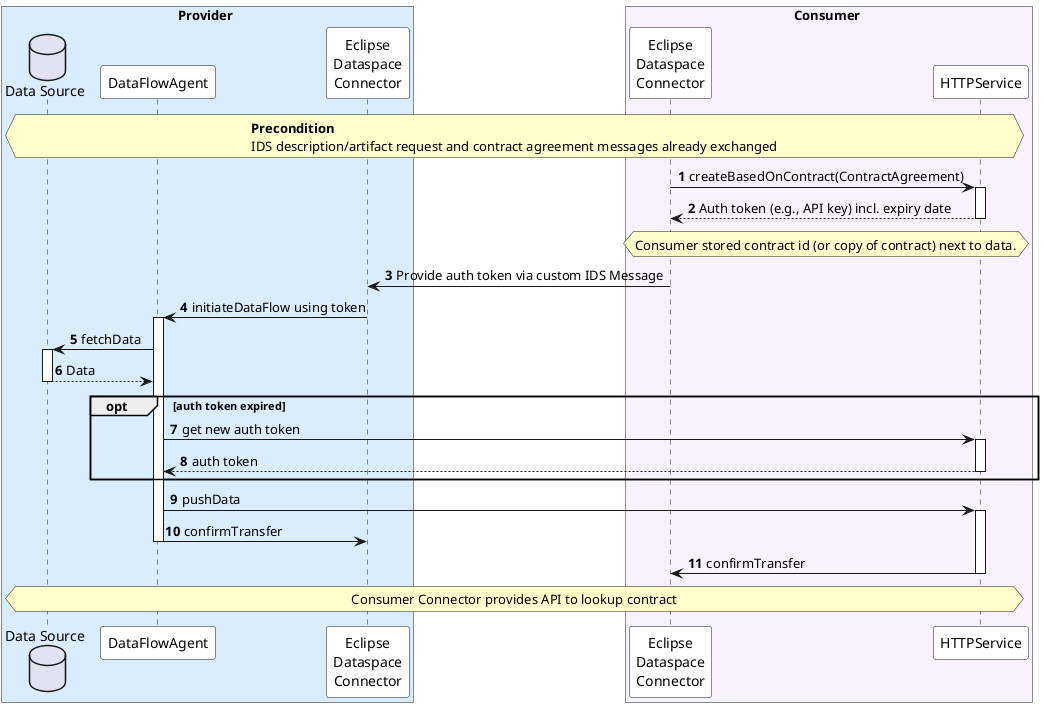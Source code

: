 '
'  Copyright (c) 2021 SAP SE
'
'  This program and the accompanying materials are made available under the
'  terms of the Apache License, Version 2.0 which is available at
'  https://www.apache.org/licenses/LICENSE-2.0
'
'  SPDX-License-Identifier: Apache-2.0
'
'  Contributors:
'       SAP SE - Initial Draft
'
'

@startuml

skinParam NoteBackgroundColor WhiteSmoke
skinParam NoteFontColor Black
skinParam ParticipantBackgroundColor WhiteSmoke
skinParam ActorBackgroundColor WhiteSmoke
skinParam AgentBackgroundColor White
skinParam AgentBorderColor SkyBlue
skinparam shadowing false

!define ConsumerColor f8f2ff
!define ProviderColor d9edff
!define WarningColor Business
!define LeadColor Technology

autonumber

box Provider #ProviderColor
    database ProviderDB as "Data Source"
    participant DataFlowAgent #white
    participant ConnectorProvider as "Eclipse\nDataspace\nConnector" #white
end box

box Consumer #ConsumerColor
    participant ConnectorConsumer as "Eclipse\nDataspace\nConnector" #white
    participant HTTPService #white
end box

hnote over ProviderDB, HTTPService #Business
**Precondition**
IDS description/artifact request and contract agreement messages already exchanged
end note

ConnectorConsumer -> HTTPService ++ : createBasedOnContract(ContractAgreement)
return Auth token (e.g., API key) incl. expiry date

hnote over ConnectorConsumer, HTTPService #Business
Consumer stored contract id (or copy of contract) next to data.
end note

ConnectorConsumer -> ConnectorProvider : Provide auth token via custom IDS Message
ConnectorProvider -> DataFlowAgent ++ : initiateDataFlow using token
    DataFlowAgent -> ProviderDB ++ : fetchData
        return Data

    opt auth token expired
        DataFlowAgent -> HTTPService ++ : get new auth token
        return auth token
    end

    DataFlowAgent -> HTTPService ++ : pushData
    DataFlowAgent -> ConnectorProvider : confirmTransfer
    deactivate DataFlowAgent

HTTPService -> ConnectorConsumer : confirmTransfer
deactivate HTTPService

hnote over ProviderDB, HTTPService #Business
Consumer Connector provides API to lookup contract
end note

@enduml